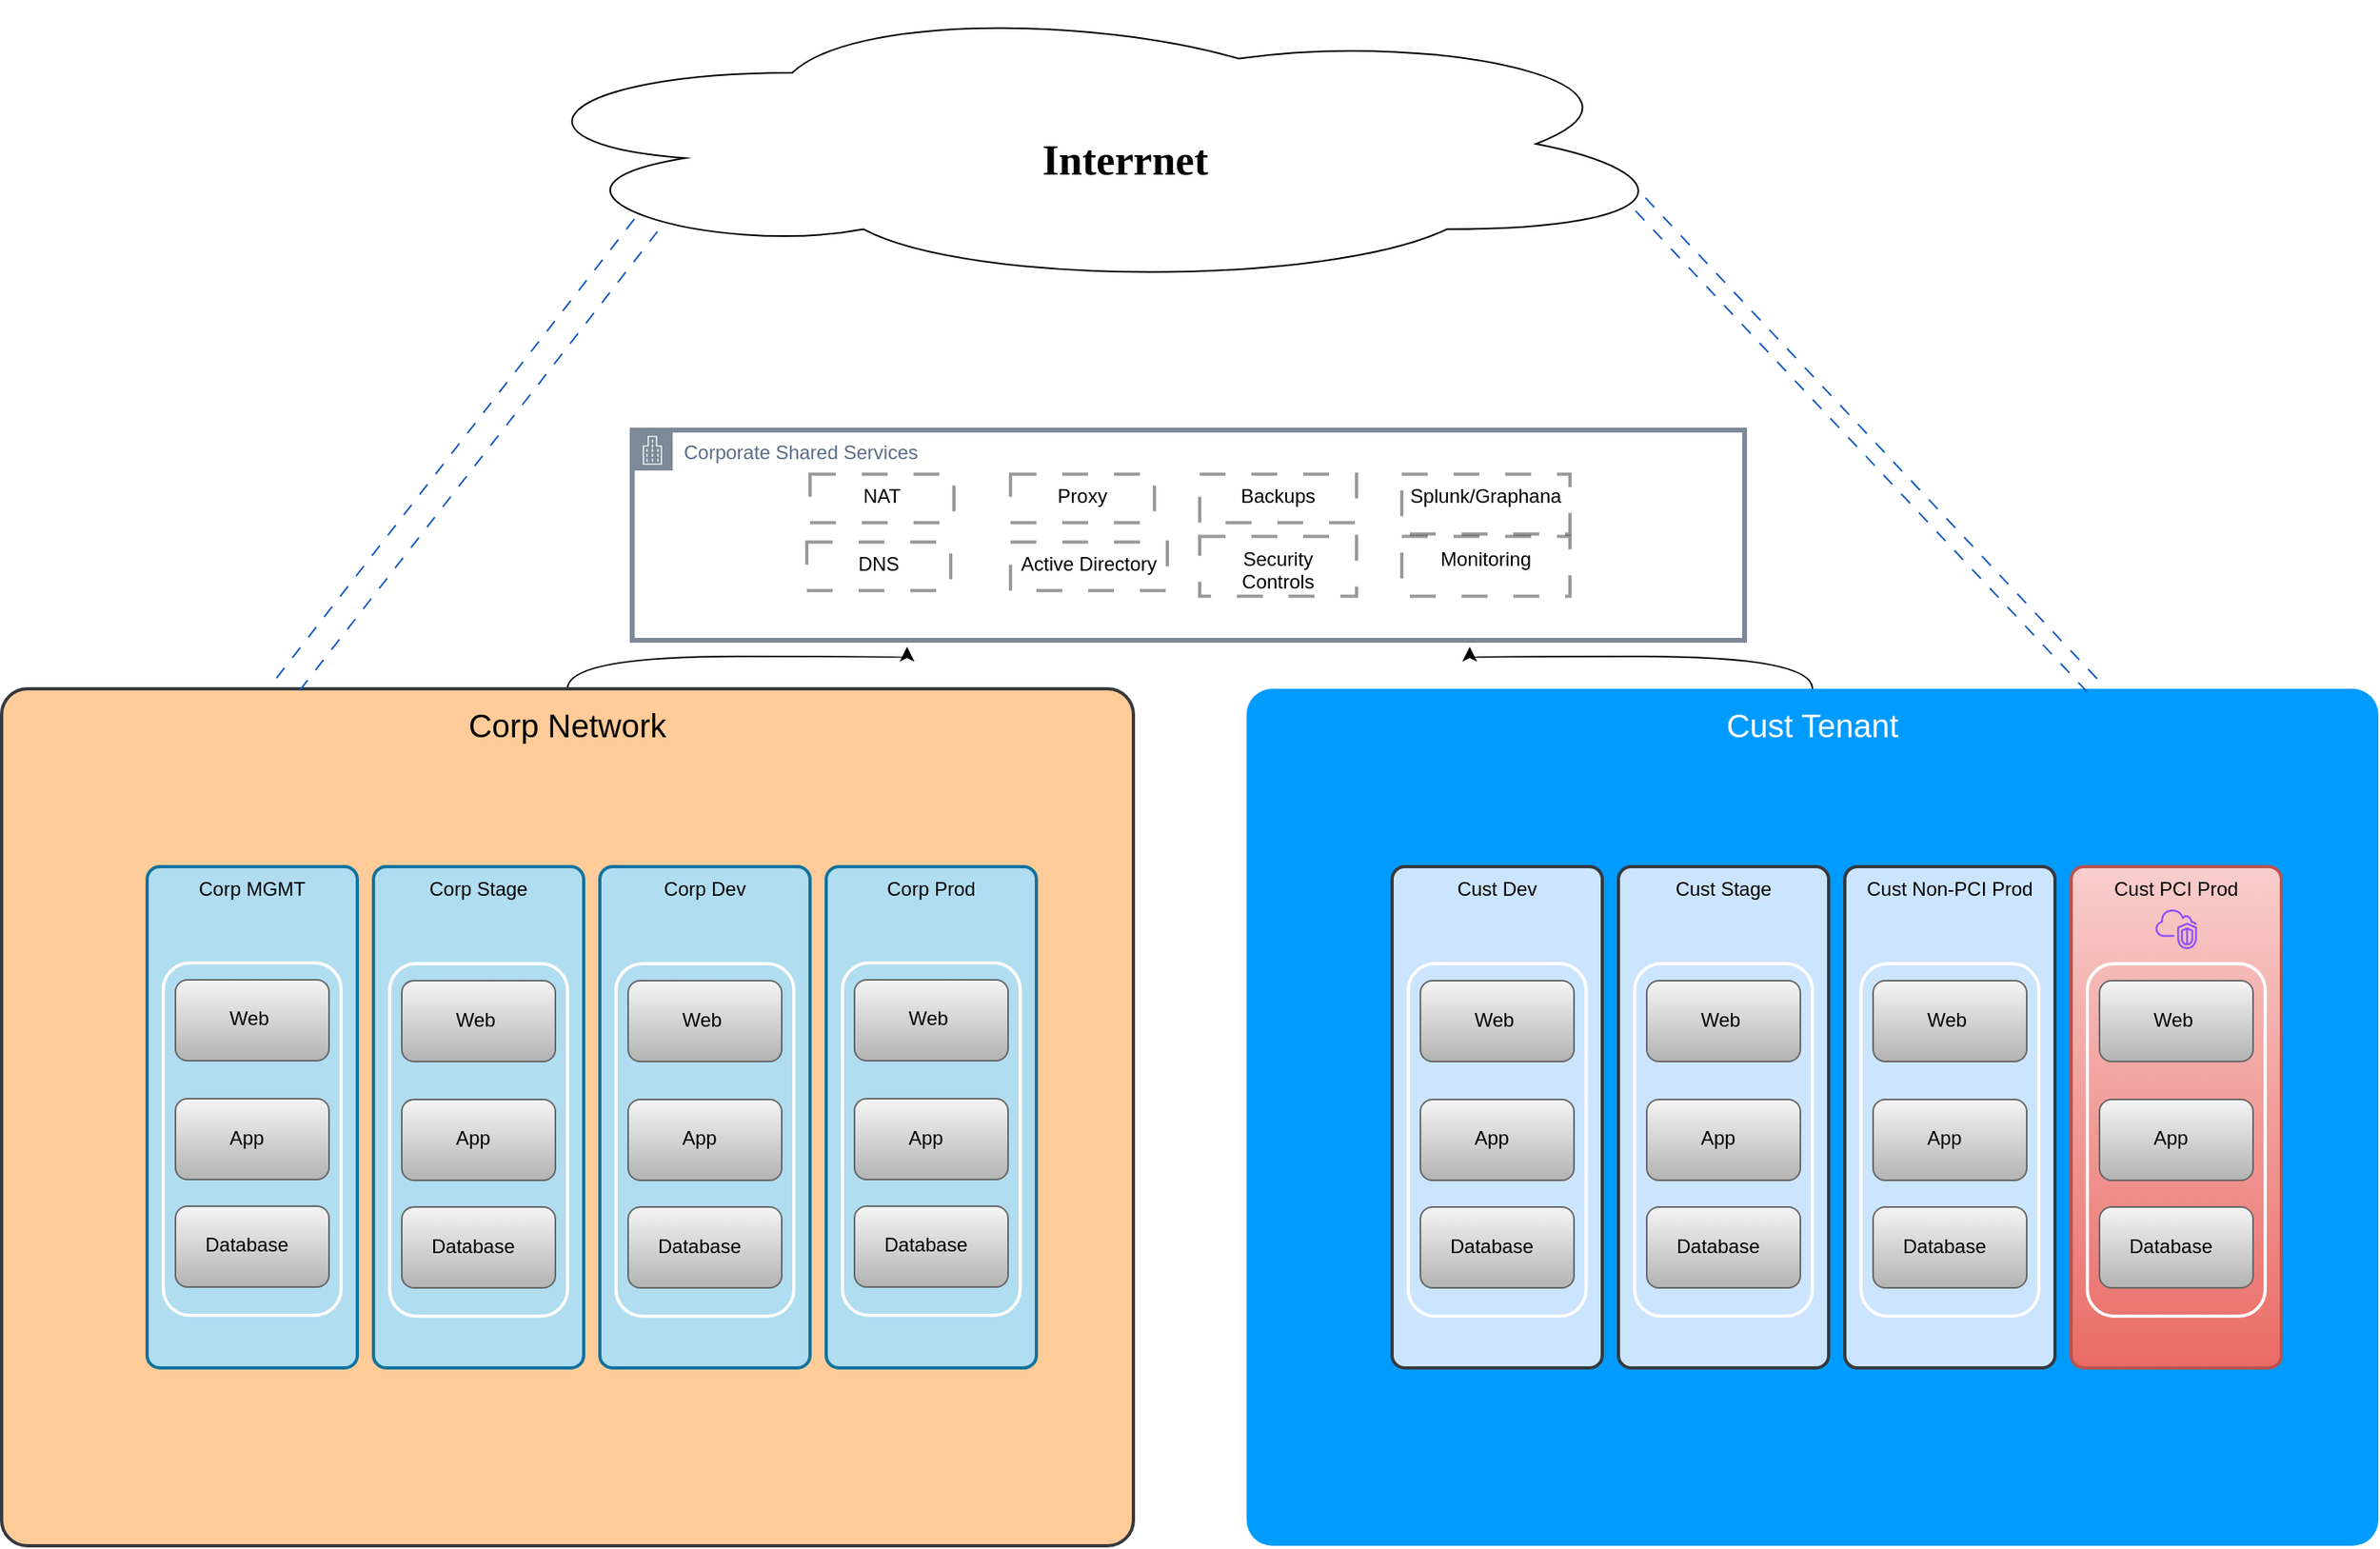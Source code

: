 <mxfile version="24.8.3" pages="2">
  <diagram id="_beCMu2FNfZPV5jT3YFp" name="Tenant Diagram">
    <mxGraphModel dx="1968" dy="1418" grid="0" gridSize="10" guides="1" tooltips="1" connect="1" arrows="1" fold="1" page="1" pageScale="1" pageWidth="850" pageHeight="1100" background="#ffffff" math="0" shadow="0">
      <root>
        <mxCell id="0" />
        <mxCell id="1" parent="0" />
        <mxCell id="vsRBpJFvhk4qRMtiLGDt-17" style="edgeStyle=orthogonalEdgeStyle;rounded=0;orthogonalLoop=1;jettySize=auto;html=1;entryX=0.75;entryY=1;entryDx=0;entryDy=0;curved=1;" edge="1" parent="1" source="Ox3gtmulvCLSi6qs5jJe-1" target="vsRBpJFvhk4qRMtiLGDt-2">
          <mxGeometry relative="1" as="geometry" />
        </mxCell>
        <mxCell id="Ox3gtmulvCLSi6qs5jJe-1" value="Cust Tenant" style="whiteSpace=wrap;html=1;rounded=1;shadow=0;strokeColor=none;strokeWidth=2;fillColor=#009BFF;fontSize=20;fontColor=#FFFFFF;align=center;arcSize=3;verticalAlign=top;spacingTop=4;" parent="1" vertex="1">
          <mxGeometry x="920" y="483" width="700" height="530" as="geometry" />
        </mxCell>
        <mxCell id="zRArSK7zNq0JdtPwFumz-1" value="Cust PCI Prod" style="rounded=1;whiteSpace=wrap;html=1;shadow=0;strokeWidth=2;fillColor=#f8cecc;fontSize=12;align=center;strokeColor=#b85450;arcSize=6;verticalAlign=top;gradientColor=#ea6b66;" parent="1" vertex="1">
          <mxGeometry x="1430" y="593" width="130" height="310" as="geometry" />
        </mxCell>
        <mxCell id="9IzxrT0X18ntkjLgPNLi-6" value="Cust Non-PCI Prod" style="rounded=1;whiteSpace=wrap;html=1;shadow=0;strokeWidth=2;fillColor=#cce5ff;fontSize=12;align=center;strokeColor=#36393d;arcSize=6;verticalAlign=top;" vertex="1" parent="1">
          <mxGeometry x="1290" y="593" width="130" height="310" as="geometry" />
        </mxCell>
        <mxCell id="9IzxrT0X18ntkjLgPNLi-9" value="Cust Stage" style="rounded=1;whiteSpace=wrap;html=1;shadow=0;strokeWidth=2;fillColor=#cce5ff;fontSize=12;align=center;strokeColor=#36393d;arcSize=6;verticalAlign=top;" vertex="1" parent="1">
          <mxGeometry x="1150" y="593" width="130" height="310" as="geometry" />
        </mxCell>
        <mxCell id="9IzxrT0X18ntkjLgPNLi-12" value="Cust Dev" style="rounded=1;whiteSpace=wrap;html=1;shadow=0;strokeWidth=2;fillColor=#cce5ff;fontSize=12;align=center;strokeColor=#36393d;arcSize=6;verticalAlign=top;" vertex="1" parent="1">
          <mxGeometry x="1010" y="593" width="130" height="310" as="geometry" />
        </mxCell>
        <mxCell id="vsRBpJFvhk4qRMtiLGDt-16" style="edgeStyle=orthogonalEdgeStyle;rounded=0;orthogonalLoop=1;jettySize=auto;html=1;entryX=0.25;entryY=1;entryDx=0;entryDy=0;curved=1;" edge="1" parent="1" source="9IzxrT0X18ntkjLgPNLi-16" target="vsRBpJFvhk4qRMtiLGDt-2">
          <mxGeometry relative="1" as="geometry" />
        </mxCell>
        <mxCell id="9IzxrT0X18ntkjLgPNLi-16" value="Corp Network" style="whiteSpace=wrap;html=1;rounded=1;shadow=0;strokeColor=#36393d;strokeWidth=2;fillColor=#ffcc99;fontSize=20;align=center;arcSize=3;verticalAlign=top;spacingTop=4;" vertex="1" parent="1">
          <mxGeometry x="150" y="483" width="700" height="530" as="geometry" />
        </mxCell>
        <mxCell id="9IzxrT0X18ntkjLgPNLi-17" value="Corp Prod" style="rounded=1;whiteSpace=wrap;html=1;shadow=0;strokeWidth=2;fillColor=#b1ddf0;fontSize=12;align=center;strokeColor=#10739e;arcSize=6;verticalAlign=top;" vertex="1" parent="1">
          <mxGeometry x="660" y="593" width="130" height="310" as="geometry" />
        </mxCell>
        <mxCell id="9IzxrT0X18ntkjLgPNLi-20" value="Corp Dev" style="rounded=1;whiteSpace=wrap;html=1;shadow=0;strokeWidth=2;fillColor=#b1ddf0;fontSize=12;align=center;strokeColor=#10739e;arcSize=6;verticalAlign=top;" vertex="1" parent="1">
          <mxGeometry x="520" y="593" width="130" height="310" as="geometry" />
        </mxCell>
        <mxCell id="9IzxrT0X18ntkjLgPNLi-23" value="Corp Stage" style="rounded=1;whiteSpace=wrap;html=1;shadow=0;strokeWidth=2;fillColor=#b1ddf0;fontSize=12;align=center;strokeColor=#10739e;arcSize=6;verticalAlign=top;" vertex="1" parent="1">
          <mxGeometry x="380" y="593" width="130" height="310" as="geometry" />
        </mxCell>
        <mxCell id="9IzxrT0X18ntkjLgPNLi-26" value="Corp MGMT" style="rounded=1;whiteSpace=wrap;html=1;shadow=0;strokeWidth=2;fillColor=#b1ddf0;fontSize=12;align=center;strokeColor=#10739e;arcSize=6;verticalAlign=top;" vertex="1" parent="1">
          <mxGeometry x="240" y="593" width="130" height="310" as="geometry" />
        </mxCell>
        <mxCell id="9IzxrT0X18ntkjLgPNLi-27" value="" style="rounded=1;whiteSpace=wrap;html=1;shadow=0;strokeWidth=2;fillColor=none;fontSize=12;fontColor=#000000;align=center;strokeColor=#FFFFFF;movable=1;resizable=1;rotatable=1;deletable=1;editable=1;locked=0;connectable=1;" vertex="1" parent="1">
          <mxGeometry x="250" y="652.5" width="110" height="218" as="geometry" />
        </mxCell>
        <mxCell id="9IzxrT0X18ntkjLgPNLi-28" value="" style="rounded=1;whiteSpace=wrap;html=1;fillColor=#f5f5f5;gradientColor=#b3b3b3;strokeColor=#666666;movable=1;resizable=1;rotatable=1;deletable=1;editable=1;locked=0;connectable=1;" vertex="1" parent="1">
          <mxGeometry x="257.5" y="663" width="95" height="50" as="geometry" />
        </mxCell>
        <mxCell id="euVdQXzvyiZy19cOKrEF-1" value="" style="rounded=1;whiteSpace=wrap;html=1;fillColor=#f5f5f5;gradientColor=#b3b3b3;strokeColor=#666666;movable=1;resizable=1;rotatable=1;deletable=1;editable=1;locked=0;connectable=1;" vertex="1" parent="1">
          <mxGeometry x="257.5" y="736.5" width="95" height="50" as="geometry" />
        </mxCell>
        <mxCell id="euVdQXzvyiZy19cOKrEF-2" value="" style="rounded=1;whiteSpace=wrap;html=1;fillColor=#f5f5f5;gradientColor=#b3b3b3;strokeColor=#666666;movable=1;resizable=1;rotatable=1;deletable=1;editable=1;locked=0;connectable=1;" vertex="1" parent="1">
          <mxGeometry x="257.5" y="803" width="95" height="50" as="geometry" />
        </mxCell>
        <mxCell id="euVdQXzvyiZy19cOKrEF-3" value="Web" style="text;strokeColor=none;fillColor=none;spacingLeft=4;spacingRight=4;overflow=hidden;rotatable=1;points=[[0,0.5],[1,0.5]];portConstraint=eastwest;fontSize=12;whiteSpace=wrap;html=1;movable=1;resizable=1;deletable=1;editable=1;locked=0;connectable=1;" vertex="1" parent="1">
          <mxGeometry x="285" y="673" width="40" height="30" as="geometry" />
        </mxCell>
        <mxCell id="euVdQXzvyiZy19cOKrEF-4" value="App" style="text;strokeColor=none;fillColor=none;spacingLeft=4;spacingRight=4;overflow=hidden;rotatable=1;points=[[0,0.5],[1,0.5]];portConstraint=eastwest;fontSize=12;whiteSpace=wrap;html=1;movable=1;resizable=1;deletable=1;editable=1;locked=0;connectable=1;" vertex="1" parent="1">
          <mxGeometry x="285" y="746.5" width="40" height="30" as="geometry" />
        </mxCell>
        <mxCell id="euVdQXzvyiZy19cOKrEF-5" value="Database" style="text;strokeColor=none;fillColor=none;spacingLeft=4;spacingRight=4;overflow=hidden;rotatable=1;points=[[0,0.5],[1,0.5]];portConstraint=eastwest;fontSize=12;whiteSpace=wrap;html=1;movable=1;resizable=1;deletable=1;editable=1;locked=0;connectable=1;" vertex="1" parent="1">
          <mxGeometry x="270" y="813" width="70" height="30" as="geometry" />
        </mxCell>
        <mxCell id="euVdQXzvyiZy19cOKrEF-20" value="" style="rounded=1;whiteSpace=wrap;html=1;shadow=0;strokeWidth=2;fillColor=none;fontSize=12;fontColor=#000000;align=center;strokeColor=#FFFFFF;movable=1;resizable=1;rotatable=1;deletable=1;editable=1;locked=0;connectable=1;" vertex="1" parent="1">
          <mxGeometry x="390" y="653" width="110" height="218" as="geometry" />
        </mxCell>
        <mxCell id="euVdQXzvyiZy19cOKrEF-21" value="" style="rounded=1;whiteSpace=wrap;html=1;fillColor=#f5f5f5;gradientColor=#b3b3b3;strokeColor=#666666;movable=1;resizable=1;rotatable=1;deletable=1;editable=1;locked=0;connectable=1;" vertex="1" parent="1">
          <mxGeometry x="397.5" y="663.5" width="95" height="50" as="geometry" />
        </mxCell>
        <mxCell id="euVdQXzvyiZy19cOKrEF-22" value="" style="rounded=1;whiteSpace=wrap;html=1;fillColor=#f5f5f5;gradientColor=#b3b3b3;strokeColor=#666666;movable=1;resizable=1;rotatable=1;deletable=1;editable=1;locked=0;connectable=1;" vertex="1" parent="1">
          <mxGeometry x="397.5" y="737" width="95" height="50" as="geometry" />
        </mxCell>
        <mxCell id="euVdQXzvyiZy19cOKrEF-23" value="" style="rounded=1;whiteSpace=wrap;html=1;fillColor=#f5f5f5;gradientColor=#b3b3b3;strokeColor=#666666;movable=1;resizable=1;rotatable=1;deletable=1;editable=1;locked=0;connectable=1;" vertex="1" parent="1">
          <mxGeometry x="397.5" y="803.5" width="95" height="50" as="geometry" />
        </mxCell>
        <mxCell id="euVdQXzvyiZy19cOKrEF-24" value="Web" style="text;strokeColor=none;fillColor=none;spacingLeft=4;spacingRight=4;overflow=hidden;rotatable=1;points=[[0,0.5],[1,0.5]];portConstraint=eastwest;fontSize=12;whiteSpace=wrap;html=1;movable=1;resizable=1;deletable=1;editable=1;locked=0;connectable=1;" vertex="1" parent="1">
          <mxGeometry x="425" y="673.5" width="40" height="30" as="geometry" />
        </mxCell>
        <mxCell id="euVdQXzvyiZy19cOKrEF-25" value="App" style="text;strokeColor=none;fillColor=none;spacingLeft=4;spacingRight=4;overflow=hidden;rotatable=1;points=[[0,0.5],[1,0.5]];portConstraint=eastwest;fontSize=12;whiteSpace=wrap;html=1;movable=1;resizable=1;deletable=1;editable=1;locked=0;connectable=1;" vertex="1" parent="1">
          <mxGeometry x="425" y="747" width="40" height="30" as="geometry" />
        </mxCell>
        <mxCell id="euVdQXzvyiZy19cOKrEF-26" value="Database" style="text;strokeColor=none;fillColor=none;spacingLeft=4;spacingRight=4;overflow=hidden;rotatable=1;points=[[0,0.5],[1,0.5]];portConstraint=eastwest;fontSize=12;whiteSpace=wrap;html=1;movable=1;resizable=1;deletable=1;editable=1;locked=0;connectable=1;" vertex="1" parent="1">
          <mxGeometry x="410" y="813.5" width="70" height="30" as="geometry" />
        </mxCell>
        <mxCell id="euVdQXzvyiZy19cOKrEF-27" value="" style="rounded=1;whiteSpace=wrap;html=1;shadow=0;strokeWidth=2;fillColor=none;fontSize=12;fontColor=#000000;align=center;strokeColor=#FFFFFF;movable=1;resizable=1;rotatable=1;deletable=1;editable=1;locked=0;connectable=1;" vertex="1" parent="1">
          <mxGeometry x="530" y="653" width="110" height="218" as="geometry" />
        </mxCell>
        <mxCell id="euVdQXzvyiZy19cOKrEF-28" value="" style="rounded=1;whiteSpace=wrap;html=1;fillColor=#f5f5f5;gradientColor=#b3b3b3;strokeColor=#666666;movable=1;resizable=1;rotatable=1;deletable=1;editable=1;locked=0;connectable=1;" vertex="1" parent="1">
          <mxGeometry x="537.5" y="663.5" width="95" height="50" as="geometry" />
        </mxCell>
        <mxCell id="euVdQXzvyiZy19cOKrEF-29" value="" style="rounded=1;whiteSpace=wrap;html=1;fillColor=#f5f5f5;gradientColor=#b3b3b3;strokeColor=#666666;movable=1;resizable=1;rotatable=1;deletable=1;editable=1;locked=0;connectable=1;" vertex="1" parent="1">
          <mxGeometry x="537.5" y="737" width="95" height="50" as="geometry" />
        </mxCell>
        <mxCell id="euVdQXzvyiZy19cOKrEF-30" value="" style="rounded=1;whiteSpace=wrap;html=1;fillColor=#f5f5f5;gradientColor=#b3b3b3;strokeColor=#666666;movable=1;resizable=1;rotatable=1;deletable=1;editable=1;locked=0;connectable=1;" vertex="1" parent="1">
          <mxGeometry x="537.5" y="803.5" width="95" height="50" as="geometry" />
        </mxCell>
        <mxCell id="euVdQXzvyiZy19cOKrEF-31" value="Web" style="text;strokeColor=none;fillColor=none;spacingLeft=4;spacingRight=4;overflow=hidden;rotatable=1;points=[[0,0.5],[1,0.5]];portConstraint=eastwest;fontSize=12;whiteSpace=wrap;html=1;movable=1;resizable=1;deletable=1;editable=1;locked=0;connectable=1;" vertex="1" parent="1">
          <mxGeometry x="565" y="673.5" width="40" height="30" as="geometry" />
        </mxCell>
        <mxCell id="euVdQXzvyiZy19cOKrEF-32" value="App" style="text;strokeColor=none;fillColor=none;spacingLeft=4;spacingRight=4;overflow=hidden;rotatable=1;points=[[0,0.5],[1,0.5]];portConstraint=eastwest;fontSize=12;whiteSpace=wrap;html=1;movable=1;resizable=1;deletable=1;editable=1;locked=0;connectable=1;" vertex="1" parent="1">
          <mxGeometry x="565" y="747" width="40" height="30" as="geometry" />
        </mxCell>
        <mxCell id="euVdQXzvyiZy19cOKrEF-33" value="Database" style="text;strokeColor=none;fillColor=none;spacingLeft=4;spacingRight=4;overflow=hidden;rotatable=1;points=[[0,0.5],[1,0.5]];portConstraint=eastwest;fontSize=12;whiteSpace=wrap;html=1;movable=1;resizable=1;deletable=1;editable=1;locked=0;connectable=1;" vertex="1" parent="1">
          <mxGeometry x="550" y="813.5" width="70" height="30" as="geometry" />
        </mxCell>
        <mxCell id="euVdQXzvyiZy19cOKrEF-34" value="" style="rounded=1;whiteSpace=wrap;html=1;shadow=0;strokeWidth=2;fillColor=none;fontSize=12;fontColor=#000000;align=center;strokeColor=#FFFFFF;movable=1;resizable=1;rotatable=1;deletable=1;editable=1;locked=0;connectable=1;" vertex="1" parent="1">
          <mxGeometry x="670" y="652.5" width="110" height="218" as="geometry" />
        </mxCell>
        <mxCell id="euVdQXzvyiZy19cOKrEF-35" value="" style="rounded=1;whiteSpace=wrap;html=1;fillColor=#f5f5f5;gradientColor=#b3b3b3;strokeColor=#666666;movable=1;resizable=1;rotatable=1;deletable=1;editable=1;locked=0;connectable=1;" vertex="1" parent="1">
          <mxGeometry x="677.5" y="663" width="95" height="50" as="geometry" />
        </mxCell>
        <mxCell id="euVdQXzvyiZy19cOKrEF-36" value="" style="rounded=1;whiteSpace=wrap;html=1;fillColor=#f5f5f5;gradientColor=#b3b3b3;strokeColor=#666666;movable=1;resizable=1;rotatable=1;deletable=1;editable=1;locked=0;connectable=1;" vertex="1" parent="1">
          <mxGeometry x="677.5" y="736.5" width="95" height="50" as="geometry" />
        </mxCell>
        <mxCell id="euVdQXzvyiZy19cOKrEF-37" value="" style="rounded=1;whiteSpace=wrap;html=1;fillColor=#f5f5f5;gradientColor=#b3b3b3;strokeColor=#666666;movable=1;resizable=1;rotatable=1;deletable=1;editable=1;locked=0;connectable=1;" vertex="1" parent="1">
          <mxGeometry x="677.5" y="803" width="95" height="50" as="geometry" />
        </mxCell>
        <mxCell id="euVdQXzvyiZy19cOKrEF-38" value="Web" style="text;strokeColor=none;fillColor=none;spacingLeft=4;spacingRight=4;overflow=hidden;rotatable=1;points=[[0,0.5],[1,0.5]];portConstraint=eastwest;fontSize=12;whiteSpace=wrap;html=1;movable=1;resizable=1;deletable=1;editable=1;locked=0;connectable=1;" vertex="1" parent="1">
          <mxGeometry x="705" y="673" width="40" height="30" as="geometry" />
        </mxCell>
        <mxCell id="euVdQXzvyiZy19cOKrEF-39" value="App" style="text;strokeColor=none;fillColor=none;spacingLeft=4;spacingRight=4;overflow=hidden;rotatable=1;points=[[0,0.5],[1,0.5]];portConstraint=eastwest;fontSize=12;whiteSpace=wrap;html=1;movable=1;resizable=1;deletable=1;editable=1;locked=0;connectable=1;" vertex="1" parent="1">
          <mxGeometry x="705" y="746.5" width="40" height="30" as="geometry" />
        </mxCell>
        <mxCell id="euVdQXzvyiZy19cOKrEF-40" value="Database" style="text;strokeColor=none;fillColor=none;spacingLeft=4;spacingRight=4;overflow=hidden;rotatable=1;points=[[0,0.5],[1,0.5]];portConstraint=eastwest;fontSize=12;whiteSpace=wrap;html=1;movable=1;resizable=1;deletable=1;editable=1;locked=0;connectable=1;" vertex="1" parent="1">
          <mxGeometry x="690" y="813" width="70" height="30" as="geometry" />
        </mxCell>
        <mxCell id="euVdQXzvyiZy19cOKrEF-49" value="" style="rounded=1;whiteSpace=wrap;html=1;shadow=0;strokeWidth=2;fillColor=none;fontSize=12;fontColor=#000000;align=center;strokeColor=#FFFFFF;movable=1;resizable=1;rotatable=1;deletable=1;editable=1;locked=0;connectable=1;" vertex="1" parent="1">
          <mxGeometry x="1020" y="653" width="110" height="218" as="geometry" />
        </mxCell>
        <mxCell id="euVdQXzvyiZy19cOKrEF-50" value="" style="rounded=1;whiteSpace=wrap;html=1;fillColor=#f5f5f5;gradientColor=#b3b3b3;strokeColor=#666666;movable=1;resizable=1;rotatable=1;deletable=1;editable=1;locked=0;connectable=1;" vertex="1" parent="1">
          <mxGeometry x="1027.5" y="663.5" width="95" height="50" as="geometry" />
        </mxCell>
        <mxCell id="euVdQXzvyiZy19cOKrEF-51" value="" style="rounded=1;whiteSpace=wrap;html=1;fillColor=#f5f5f5;gradientColor=#b3b3b3;strokeColor=#666666;movable=1;resizable=1;rotatable=1;deletable=1;editable=1;locked=0;connectable=1;" vertex="1" parent="1">
          <mxGeometry x="1027.5" y="737" width="95" height="50" as="geometry" />
        </mxCell>
        <mxCell id="euVdQXzvyiZy19cOKrEF-52" value="" style="rounded=1;whiteSpace=wrap;html=1;fillColor=#f5f5f5;gradientColor=#b3b3b3;strokeColor=#666666;movable=1;resizable=1;rotatable=1;deletable=1;editable=1;locked=0;connectable=1;" vertex="1" parent="1">
          <mxGeometry x="1027.5" y="803.5" width="95" height="50" as="geometry" />
        </mxCell>
        <mxCell id="euVdQXzvyiZy19cOKrEF-53" value="Web" style="text;strokeColor=none;fillColor=none;spacingLeft=4;spacingRight=4;overflow=hidden;rotatable=1;points=[[0,0.5],[1,0.5]];portConstraint=eastwest;fontSize=12;whiteSpace=wrap;html=1;movable=1;resizable=1;deletable=1;editable=1;locked=0;connectable=1;" vertex="1" parent="1">
          <mxGeometry x="1055" y="673.5" width="40" height="30" as="geometry" />
        </mxCell>
        <mxCell id="euVdQXzvyiZy19cOKrEF-54" value="App" style="text;strokeColor=none;fillColor=none;spacingLeft=4;spacingRight=4;overflow=hidden;rotatable=1;points=[[0,0.5],[1,0.5]];portConstraint=eastwest;fontSize=12;whiteSpace=wrap;html=1;movable=1;resizable=1;deletable=1;editable=1;locked=0;connectable=1;" vertex="1" parent="1">
          <mxGeometry x="1055" y="747" width="40" height="30" as="geometry" />
        </mxCell>
        <mxCell id="euVdQXzvyiZy19cOKrEF-55" value="Database" style="text;strokeColor=none;fillColor=none;spacingLeft=4;spacingRight=4;overflow=hidden;rotatable=1;points=[[0,0.5],[1,0.5]];portConstraint=eastwest;fontSize=12;whiteSpace=wrap;html=1;movable=1;resizable=1;deletable=1;editable=1;locked=0;connectable=1;" vertex="1" parent="1">
          <mxGeometry x="1040" y="813.5" width="70" height="30" as="geometry" />
        </mxCell>
        <mxCell id="euVdQXzvyiZy19cOKrEF-56" value="" style="rounded=1;whiteSpace=wrap;html=1;shadow=0;strokeWidth=2;fillColor=none;fontSize=12;fontColor=#000000;align=center;strokeColor=#FFFFFF;movable=1;resizable=1;rotatable=1;deletable=1;editable=1;locked=0;connectable=1;" vertex="1" parent="1">
          <mxGeometry x="1160" y="653" width="110" height="218" as="geometry" />
        </mxCell>
        <mxCell id="euVdQXzvyiZy19cOKrEF-57" value="" style="rounded=1;whiteSpace=wrap;html=1;fillColor=#f5f5f5;gradientColor=#b3b3b3;strokeColor=#666666;movable=1;resizable=1;rotatable=1;deletable=1;editable=1;locked=0;connectable=1;" vertex="1" parent="1">
          <mxGeometry x="1167.5" y="663.5" width="95" height="50" as="geometry" />
        </mxCell>
        <mxCell id="euVdQXzvyiZy19cOKrEF-58" value="" style="rounded=1;whiteSpace=wrap;html=1;fillColor=#f5f5f5;gradientColor=#b3b3b3;strokeColor=#666666;movable=1;resizable=1;rotatable=1;deletable=1;editable=1;locked=0;connectable=1;" vertex="1" parent="1">
          <mxGeometry x="1167.5" y="737" width="95" height="50" as="geometry" />
        </mxCell>
        <mxCell id="euVdQXzvyiZy19cOKrEF-59" value="" style="rounded=1;whiteSpace=wrap;html=1;fillColor=#f5f5f5;gradientColor=#b3b3b3;strokeColor=#666666;movable=1;resizable=1;rotatable=1;deletable=1;editable=1;locked=0;connectable=1;" vertex="1" parent="1">
          <mxGeometry x="1167.5" y="803.5" width="95" height="50" as="geometry" />
        </mxCell>
        <mxCell id="euVdQXzvyiZy19cOKrEF-60" value="Web" style="text;strokeColor=none;fillColor=none;spacingLeft=4;spacingRight=4;overflow=hidden;rotatable=1;points=[[0,0.5],[1,0.5]];portConstraint=eastwest;fontSize=12;whiteSpace=wrap;html=1;movable=1;resizable=1;deletable=1;editable=1;locked=0;connectable=1;" vertex="1" parent="1">
          <mxGeometry x="1195" y="673.5" width="40" height="30" as="geometry" />
        </mxCell>
        <mxCell id="euVdQXzvyiZy19cOKrEF-61" value="App" style="text;strokeColor=none;fillColor=none;spacingLeft=4;spacingRight=4;overflow=hidden;rotatable=1;points=[[0,0.5],[1,0.5]];portConstraint=eastwest;fontSize=12;whiteSpace=wrap;html=1;movable=1;resizable=1;deletable=1;editable=1;locked=0;connectable=1;" vertex="1" parent="1">
          <mxGeometry x="1195" y="747" width="40" height="30" as="geometry" />
        </mxCell>
        <mxCell id="euVdQXzvyiZy19cOKrEF-62" value="Database" style="text;strokeColor=none;fillColor=none;spacingLeft=4;spacingRight=4;overflow=hidden;rotatable=1;points=[[0,0.5],[1,0.5]];portConstraint=eastwest;fontSize=12;whiteSpace=wrap;html=1;movable=1;resizable=1;deletable=1;editable=1;locked=0;connectable=1;" vertex="1" parent="1">
          <mxGeometry x="1180" y="813.5" width="70" height="30" as="geometry" />
        </mxCell>
        <mxCell id="euVdQXzvyiZy19cOKrEF-63" value="" style="rounded=1;whiteSpace=wrap;html=1;shadow=0;strokeWidth=2;fillColor=none;fontSize=12;fontColor=#000000;align=center;strokeColor=#FFFFFF;movable=1;resizable=1;rotatable=1;deletable=1;editable=1;locked=0;connectable=1;" vertex="1" parent="1">
          <mxGeometry x="1300" y="653" width="110" height="218" as="geometry" />
        </mxCell>
        <mxCell id="euVdQXzvyiZy19cOKrEF-64" value="" style="rounded=1;whiteSpace=wrap;html=1;fillColor=#f5f5f5;gradientColor=#b3b3b3;strokeColor=#666666;movable=1;resizable=1;rotatable=1;deletable=1;editable=1;locked=0;connectable=1;" vertex="1" parent="1">
          <mxGeometry x="1307.5" y="663.5" width="95" height="50" as="geometry" />
        </mxCell>
        <mxCell id="euVdQXzvyiZy19cOKrEF-65" value="" style="rounded=1;whiteSpace=wrap;html=1;fillColor=#f5f5f5;gradientColor=#b3b3b3;strokeColor=#666666;movable=1;resizable=1;rotatable=1;deletable=1;editable=1;locked=0;connectable=1;" vertex="1" parent="1">
          <mxGeometry x="1307.5" y="737" width="95" height="50" as="geometry" />
        </mxCell>
        <mxCell id="euVdQXzvyiZy19cOKrEF-66" value="" style="rounded=1;whiteSpace=wrap;html=1;fillColor=#f5f5f5;gradientColor=#b3b3b3;strokeColor=#666666;movable=1;resizable=1;rotatable=1;deletable=1;editable=1;locked=0;connectable=1;" vertex="1" parent="1">
          <mxGeometry x="1307.5" y="803.5" width="95" height="50" as="geometry" />
        </mxCell>
        <mxCell id="euVdQXzvyiZy19cOKrEF-67" value="Web" style="text;strokeColor=none;fillColor=none;spacingLeft=4;spacingRight=4;overflow=hidden;rotatable=1;points=[[0,0.5],[1,0.5]];portConstraint=eastwest;fontSize=12;whiteSpace=wrap;html=1;movable=1;resizable=1;deletable=1;editable=1;locked=0;connectable=1;" vertex="1" parent="1">
          <mxGeometry x="1335" y="673.5" width="40" height="30" as="geometry" />
        </mxCell>
        <mxCell id="euVdQXzvyiZy19cOKrEF-68" value="App" style="text;strokeColor=none;fillColor=none;spacingLeft=4;spacingRight=4;overflow=hidden;rotatable=1;points=[[0,0.5],[1,0.5]];portConstraint=eastwest;fontSize=12;whiteSpace=wrap;html=1;movable=1;resizable=1;deletable=1;editable=1;locked=0;connectable=1;" vertex="1" parent="1">
          <mxGeometry x="1335" y="747" width="40" height="30" as="geometry" />
        </mxCell>
        <mxCell id="euVdQXzvyiZy19cOKrEF-69" value="Database" style="text;strokeColor=none;fillColor=none;spacingLeft=4;spacingRight=4;overflow=hidden;rotatable=1;points=[[0,0.5],[1,0.5]];portConstraint=eastwest;fontSize=12;whiteSpace=wrap;html=1;movable=1;resizable=1;deletable=1;editable=1;locked=0;connectable=1;" vertex="1" parent="1">
          <mxGeometry x="1320" y="813.5" width="70" height="30" as="geometry" />
        </mxCell>
        <mxCell id="euVdQXzvyiZy19cOKrEF-70" value="" style="rounded=1;whiteSpace=wrap;html=1;shadow=0;strokeWidth=2;fillColor=none;fontSize=12;fontColor=#000000;align=center;strokeColor=#FFFFFF;movable=1;resizable=1;rotatable=1;deletable=1;editable=1;locked=0;connectable=1;" vertex="1" parent="1">
          <mxGeometry x="1440" y="653" width="110" height="218" as="geometry" />
        </mxCell>
        <mxCell id="euVdQXzvyiZy19cOKrEF-71" value="" style="rounded=1;whiteSpace=wrap;html=1;fillColor=#f5f5f5;gradientColor=#b3b3b3;strokeColor=#666666;movable=1;resizable=1;rotatable=1;deletable=1;editable=1;locked=0;connectable=1;" vertex="1" parent="1">
          <mxGeometry x="1447.5" y="663.5" width="95" height="50" as="geometry" />
        </mxCell>
        <mxCell id="euVdQXzvyiZy19cOKrEF-72" value="" style="rounded=1;whiteSpace=wrap;html=1;fillColor=#f5f5f5;gradientColor=#b3b3b3;strokeColor=#666666;movable=1;resizable=1;rotatable=1;deletable=1;editable=1;locked=0;connectable=1;" vertex="1" parent="1">
          <mxGeometry x="1447.5" y="737" width="95" height="50" as="geometry" />
        </mxCell>
        <mxCell id="euVdQXzvyiZy19cOKrEF-73" value="" style="rounded=1;whiteSpace=wrap;html=1;fillColor=#f5f5f5;gradientColor=#b3b3b3;strokeColor=#666666;movable=1;resizable=1;rotatable=1;deletable=1;editable=1;locked=0;connectable=1;" vertex="1" parent="1">
          <mxGeometry x="1447.5" y="803.5" width="95" height="50" as="geometry" />
        </mxCell>
        <mxCell id="euVdQXzvyiZy19cOKrEF-74" value="Web" style="text;strokeColor=none;fillColor=none;spacingLeft=4;spacingRight=4;overflow=hidden;rotatable=1;points=[[0,0.5],[1,0.5]];portConstraint=eastwest;fontSize=12;whiteSpace=wrap;html=1;movable=1;resizable=1;deletable=1;editable=1;locked=0;connectable=1;" vertex="1" parent="1">
          <mxGeometry x="1475" y="673.5" width="40" height="30" as="geometry" />
        </mxCell>
        <mxCell id="euVdQXzvyiZy19cOKrEF-75" value="App" style="text;strokeColor=none;fillColor=none;spacingLeft=4;spacingRight=4;overflow=hidden;rotatable=1;points=[[0,0.5],[1,0.5]];portConstraint=eastwest;fontSize=12;whiteSpace=wrap;html=1;movable=1;resizable=1;deletable=1;editable=1;locked=0;connectable=1;" vertex="1" parent="1">
          <mxGeometry x="1475" y="747" width="40" height="30" as="geometry" />
        </mxCell>
        <mxCell id="euVdQXzvyiZy19cOKrEF-76" value="Database" style="text;strokeColor=none;fillColor=none;spacingLeft=4;spacingRight=4;overflow=hidden;rotatable=1;points=[[0,0.5],[1,0.5]];portConstraint=eastwest;fontSize=12;whiteSpace=wrap;html=1;movable=1;resizable=1;deletable=1;editable=1;locked=0;connectable=1;" vertex="1" parent="1">
          <mxGeometry x="1460" y="813.5" width="70" height="30" as="geometry" />
        </mxCell>
        <mxCell id="vsRBpJFvhk4qRMtiLGDt-1" value="" style="sketch=0;outlineConnect=0;fontColor=#232F3E;gradientColor=none;fillColor=#8C4FFF;strokeColor=none;dashed=0;verticalLabelPosition=bottom;verticalAlign=top;align=center;html=1;fontSize=12;fontStyle=0;aspect=fixed;pointerEvents=1;shape=mxgraph.aws4.vpc_virtual_private_cloud_vpc;" vertex="1" parent="1">
          <mxGeometry x="1482.17" y="619" width="25.66" height="25" as="geometry" />
        </mxCell>
        <mxCell id="vsRBpJFvhk4qRMtiLGDt-2" value="Corporate Shared Services" style="points=[[0,0],[0.25,0],[0.5,0],[0.75,0],[1,0],[1,0.25],[1,0.5],[1,0.75],[1,1],[0.75,1],[0.5,1],[0.25,1],[0,1],[0,0.75],[0,0.5],[0,0.25]];outlineConnect=0;gradientColor=none;html=1;whiteSpace=wrap;fontSize=12;fontStyle=0;container=1;pointerEvents=0;collapsible=0;recursiveResize=0;shape=mxgraph.aws4.group;grIcon=mxgraph.aws4.group_corporate_data_center;strokeColor=#7D8998;fillColor=none;verticalAlign=top;align=left;spacingLeft=30;fontColor=#5A6C86;dashed=0;perimeterSpacing=4;strokeWidth=3;" vertex="1" parent="1">
          <mxGeometry x="540" y="323" width="688" height="130" as="geometry" />
        </mxCell>
        <mxCell id="vsRBpJFvhk4qRMtiLGDt-3" value="NAT" style="text;spacingLeft=4;spacingRight=4;overflow=hidden;rotatable=1;points=[[0,0.5],[1,0.5]];portConstraint=eastwest;fontSize=12;whiteSpace=wrap;html=1;movable=1;resizable=1;deletable=1;editable=1;locked=0;connectable=1;align=center;gradientDirection=north;opacity=40;dashed=1;dashPattern=8 8;strokeColor=default;strokeWidth=2;" vertex="1" parent="vsRBpJFvhk4qRMtiLGDt-2">
          <mxGeometry x="110" y="27.25" width="89" height="30" as="geometry" />
        </mxCell>
        <mxCell id="vsRBpJFvhk4qRMtiLGDt-4" value="Proxy" style="text;spacingLeft=4;spacingRight=4;overflow=hidden;rotatable=1;points=[[0,0.5],[1,0.5]];portConstraint=eastwest;fontSize=12;whiteSpace=wrap;html=1;movable=1;resizable=1;deletable=1;editable=1;locked=0;connectable=1;align=center;gradientDirection=north;opacity=40;dashed=1;dashPattern=8 8;strokeColor=default;strokeWidth=2;" vertex="1" parent="vsRBpJFvhk4qRMtiLGDt-2">
          <mxGeometry x="234" y="27.25" width="89" height="30" as="geometry" />
        </mxCell>
        <mxCell id="vsRBpJFvhk4qRMtiLGDt-5" value="DNS" style="text;spacingLeft=4;spacingRight=4;overflow=hidden;rotatable=1;points=[[0,0.5],[1,0.5]];portConstraint=eastwest;fontSize=12;whiteSpace=wrap;html=1;movable=1;resizable=1;deletable=1;editable=1;locked=0;connectable=1;align=center;gradientDirection=north;opacity=40;dashed=1;dashPattern=8 8;strokeColor=default;strokeWidth=2;" vertex="1" parent="vsRBpJFvhk4qRMtiLGDt-2">
          <mxGeometry x="108" y="69.25" width="89" height="30" as="geometry" />
        </mxCell>
        <mxCell id="vsRBpJFvhk4qRMtiLGDt-6" value="Active Directory" style="text;spacingLeft=4;spacingRight=4;overflow=hidden;rotatable=1;points=[[0,0.5],[1,0.5]];portConstraint=eastwest;fontSize=12;whiteSpace=wrap;html=1;movable=1;resizable=1;deletable=1;editable=1;locked=0;connectable=1;align=center;gradientDirection=north;opacity=40;dashed=1;dashPattern=8 8;strokeColor=default;strokeWidth=2;" vertex="1" parent="vsRBpJFvhk4qRMtiLGDt-2">
          <mxGeometry x="234" y="69.25" width="97" height="30" as="geometry" />
        </mxCell>
        <mxCell id="vsRBpJFvhk4qRMtiLGDt-7" value="Backups" style="text;spacingLeft=4;spacingRight=4;overflow=hidden;rotatable=1;points=[[0,0.5],[1,0.5]];portConstraint=eastwest;fontSize=12;whiteSpace=wrap;html=1;movable=1;resizable=1;deletable=1;editable=1;locked=0;connectable=1;align=center;gradientDirection=north;opacity=40;dashed=1;dashPattern=8 8;strokeColor=default;strokeWidth=2;" vertex="1" parent="vsRBpJFvhk4qRMtiLGDt-2">
          <mxGeometry x="351" y="27.25" width="97" height="30" as="geometry" />
        </mxCell>
        <mxCell id="vsRBpJFvhk4qRMtiLGDt-8" value="Security Controls" style="text;spacingLeft=4;spacingRight=4;overflow=hidden;rotatable=1;points=[[0,0.5],[1,0.5]];portConstraint=eastwest;fontSize=12;whiteSpace=wrap;html=1;movable=1;resizable=1;deletable=1;editable=1;locked=0;connectable=1;align=center;gradientDirection=north;opacity=40;dashed=1;dashPattern=8 8;strokeColor=default;strokeWidth=2;" vertex="1" parent="vsRBpJFvhk4qRMtiLGDt-2">
          <mxGeometry x="351" y="65.75" width="97" height="37" as="geometry" />
        </mxCell>
        <mxCell id="vsRBpJFvhk4qRMtiLGDt-9" value="Splunk/Graphana" style="text;spacingLeft=4;spacingRight=4;overflow=hidden;rotatable=1;points=[[0,0.5],[1,0.5]];portConstraint=eastwest;fontSize=12;whiteSpace=wrap;html=1;movable=1;resizable=1;deletable=1;editable=1;locked=0;connectable=1;align=center;gradientDirection=north;opacity=40;dashed=1;dashPattern=8 8;strokeColor=default;strokeWidth=2;" vertex="1" parent="vsRBpJFvhk4qRMtiLGDt-2">
          <mxGeometry x="476" y="27.25" width="104" height="37" as="geometry" />
        </mxCell>
        <mxCell id="vsRBpJFvhk4qRMtiLGDt-14" value="Monitoring" style="text;spacingLeft=4;spacingRight=4;overflow=hidden;rotatable=1;points=[[0,0.5],[1,0.5]];portConstraint=eastwest;fontSize=12;whiteSpace=wrap;html=1;movable=1;resizable=1;deletable=1;editable=1;locked=0;connectable=1;align=center;gradientDirection=north;opacity=40;dashed=1;dashPattern=8 8;strokeColor=default;strokeWidth=2;" vertex="1" parent="vsRBpJFvhk4qRMtiLGDt-2">
          <mxGeometry x="476" y="65.75" width="104" height="37" as="geometry" />
        </mxCell>
        <mxCell id="vsRBpJFvhk4qRMtiLGDt-18" value="" style="shape=link;html=1;rounded=0;entryX=0.75;entryY=0;entryDx=0;entryDy=0;exitX=0.96;exitY=0.7;exitDx=0;exitDy=0;fillColor=#dae8fc;gradientColor=#7ea6e0;strokeColor=#115ac0;flowAnimation=1;exitPerimeter=0;width=10;" edge="1" parent="1" source="vsRBpJFvhk4qRMtiLGDt-25" target="Ox3gtmulvCLSi6qs5jJe-1">
          <mxGeometry width="100" relative="1" as="geometry">
            <mxPoint x="1211" y="124" as="sourcePoint" />
            <mxPoint x="1491" y="439" as="targetPoint" />
          </mxGeometry>
        </mxCell>
        <mxCell id="vsRBpJFvhk4qRMtiLGDt-25" value="" style="ellipse;shape=cloud;whiteSpace=wrap;html=1;" vertex="1" parent="1">
          <mxGeometry x="455" y="58" width="736" height="176" as="geometry" />
        </mxCell>
        <mxCell id="vsRBpJFvhk4qRMtiLGDt-26" value="Interrnet" style="text;html=1;align=center;verticalAlign=middle;whiteSpace=wrap;rounded=0;fontSize=26;fontFamily=Verdana;fontStyle=1" vertex="1" parent="1">
          <mxGeometry x="772.5" y="141" width="144" height="30" as="geometry" />
        </mxCell>
        <mxCell id="vsRBpJFvhk4qRMtiLGDt-28" value="" style="shape=link;html=1;rounded=0;entryX=0.25;entryY=0;entryDx=0;entryDy=0;exitX=0.13;exitY=0.77;exitDx=0;exitDy=0;fillColor=#dae8fc;gradientColor=#7ea6e0;strokeColor=#115ac0;flowAnimation=1;exitPerimeter=0;width=16;" edge="1" parent="1" source="vsRBpJFvhk4qRMtiLGDt-25" target="9IzxrT0X18ntkjLgPNLi-16">
          <mxGeometry width="100" relative="1" as="geometry">
            <mxPoint x="138" y="79" as="sourcePoint" />
            <mxPoint x="421" y="381" as="targetPoint" />
          </mxGeometry>
        </mxCell>
      </root>
    </mxGraphModel>
  </diagram>
  <diagram id="vw4jRWBIylKM4wrn2GTy" name="Page-2">
    <mxGraphModel grid="0" page="1" gridSize="10" guides="1" tooltips="1" connect="1" arrows="1" fold="1" pageScale="1" pageWidth="850" pageHeight="1100" math="0" shadow="0">
      <root>
        <mxCell id="0" />
        <mxCell id="1" parent="0" />
      </root>
    </mxGraphModel>
  </diagram>
</mxfile>
